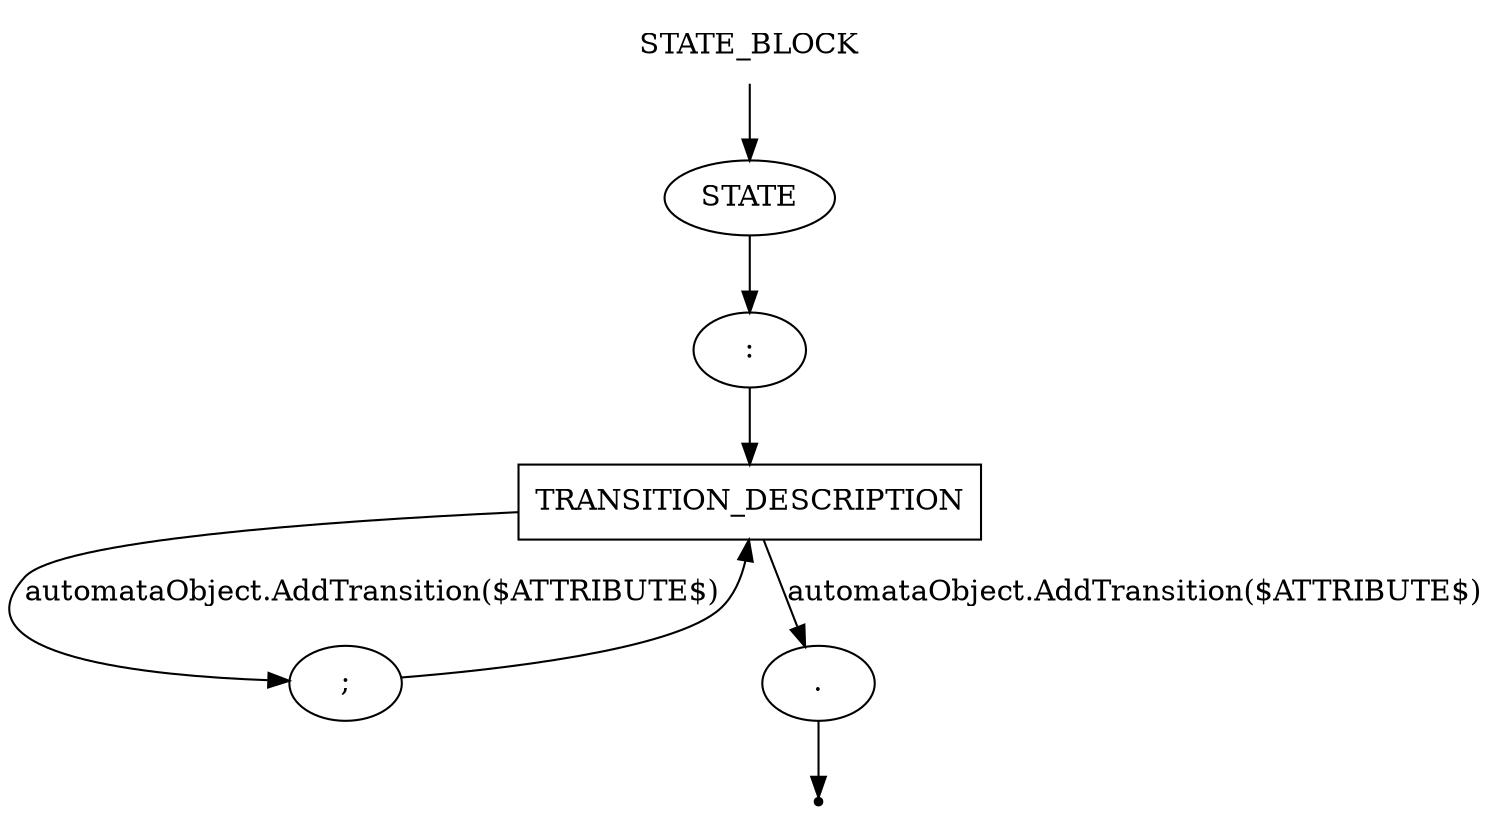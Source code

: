 digraph STATE_BLOCK {
    start [label=STATE_BLOCK shape=plaintext]
    A [label=STATE shape=oval]
    B [label=":" shape=oval]
    C [label=TRANSITION_DESCRIPTION shape=box]
    D [label=";" shape=oval]
    E [label="." shape=oval]
    end [label="" shape=point]
    start -> A
    A -> B
    B -> C
    C -> D [label="automataObject.AddTransition($ATTRIBUTE$)"]
    C -> E [label="automataObject.AddTransition($ATTRIBUTE$)"]
    D -> C
    E -> end
}
